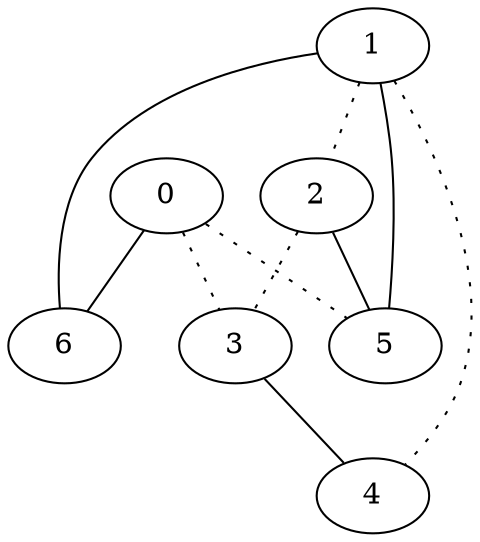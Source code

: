 graph {
a0[label=0];
a1[label=1];
a2[label=2];
a3[label=3];
a4[label=4];
a5[label=5];
a6[label=6];
a0 -- a3 [style=dotted];
a0 -- a5 [style=dotted];
a0 -- a6;
a1 -- a2 [style=dotted];
a1 -- a4 [style=dotted];
a1 -- a5;
a1 -- a6;
a2 -- a3 [style=dotted];
a2 -- a5;
a3 -- a4;
}
